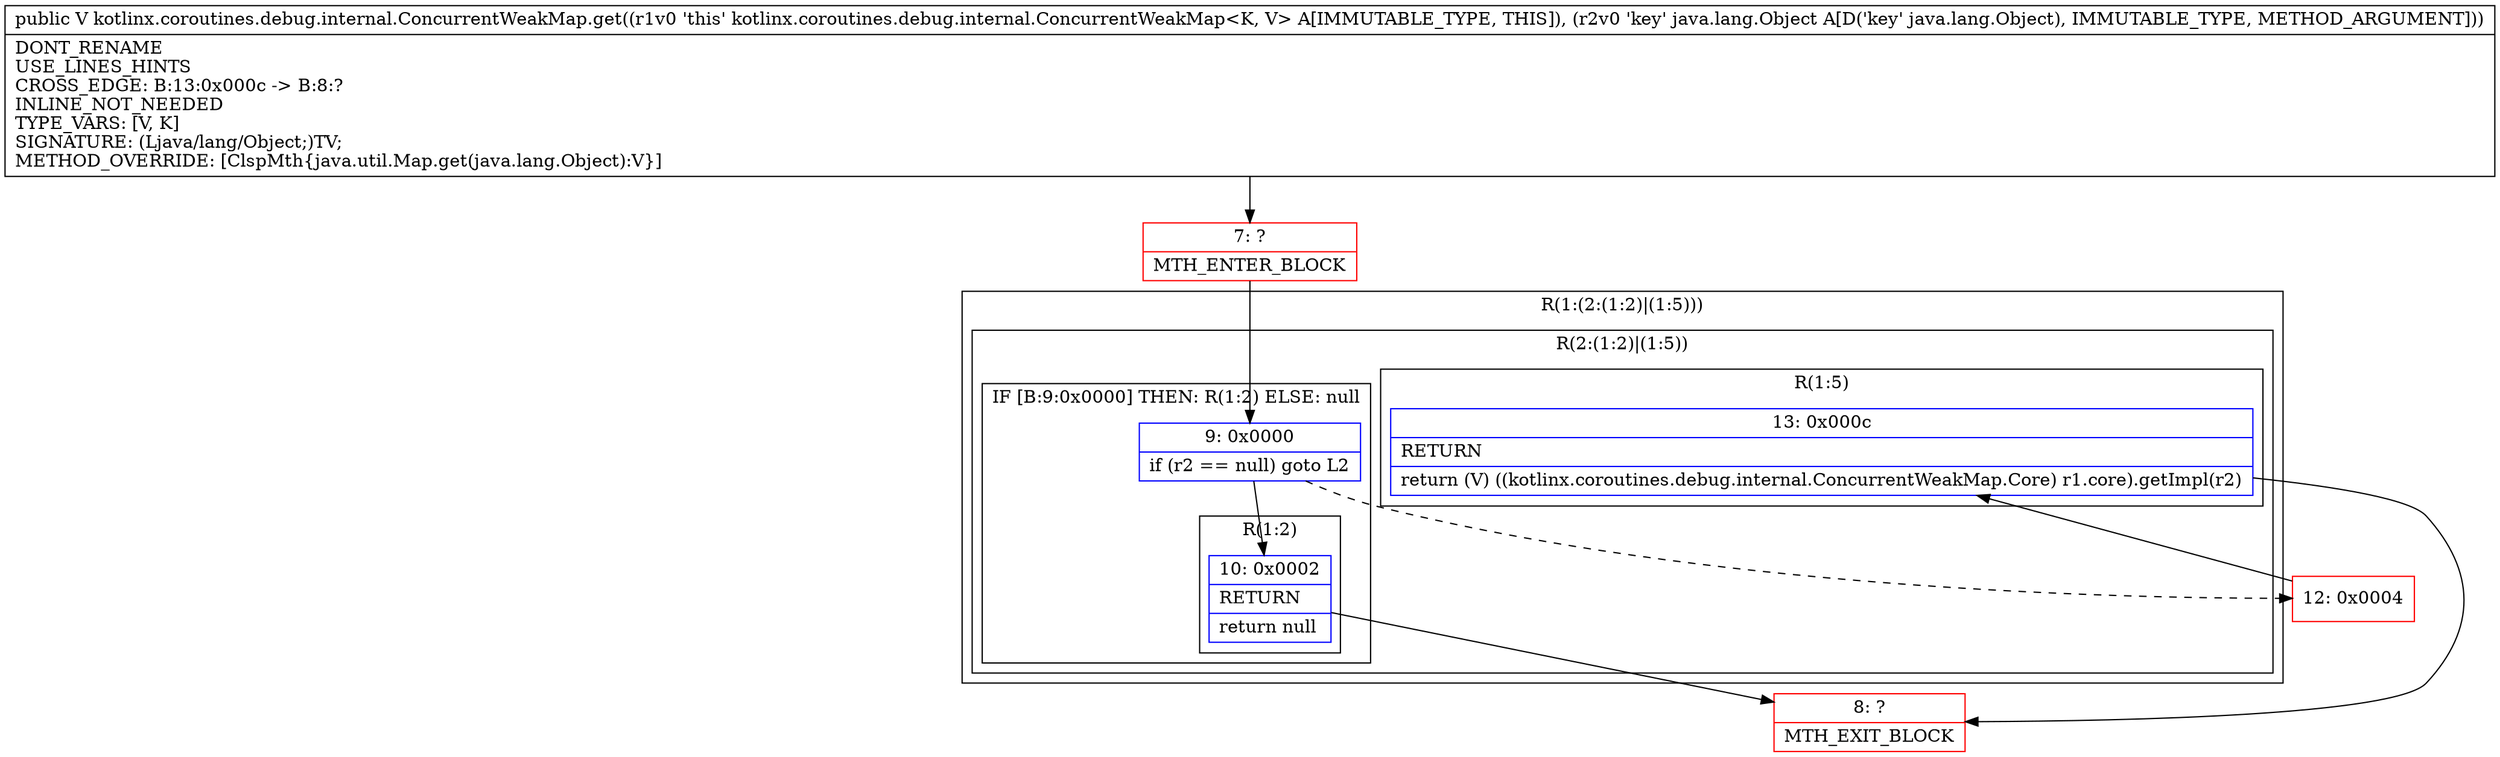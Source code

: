 digraph "CFG forkotlinx.coroutines.debug.internal.ConcurrentWeakMap.get(Ljava\/lang\/Object;)Ljava\/lang\/Object;" {
subgraph cluster_Region_1656363055 {
label = "R(1:(2:(1:2)|(1:5)))";
node [shape=record,color=blue];
subgraph cluster_Region_1058840169 {
label = "R(2:(1:2)|(1:5))";
node [shape=record,color=blue];
subgraph cluster_IfRegion_756066038 {
label = "IF [B:9:0x0000] THEN: R(1:2) ELSE: null";
node [shape=record,color=blue];
Node_9 [shape=record,label="{9\:\ 0x0000|if (r2 == null) goto L2\l}"];
subgraph cluster_Region_343347384 {
label = "R(1:2)";
node [shape=record,color=blue];
Node_10 [shape=record,label="{10\:\ 0x0002|RETURN\l|return null\l}"];
}
}
subgraph cluster_Region_641603961 {
label = "R(1:5)";
node [shape=record,color=blue];
Node_13 [shape=record,label="{13\:\ 0x000c|RETURN\l|return (V) ((kotlinx.coroutines.debug.internal.ConcurrentWeakMap.Core) r1.core).getImpl(r2)\l}"];
}
}
}
Node_7 [shape=record,color=red,label="{7\:\ ?|MTH_ENTER_BLOCK\l}"];
Node_8 [shape=record,color=red,label="{8\:\ ?|MTH_EXIT_BLOCK\l}"];
Node_12 [shape=record,color=red,label="{12\:\ 0x0004}"];
MethodNode[shape=record,label="{public V kotlinx.coroutines.debug.internal.ConcurrentWeakMap.get((r1v0 'this' kotlinx.coroutines.debug.internal.ConcurrentWeakMap\<K, V\> A[IMMUTABLE_TYPE, THIS]), (r2v0 'key' java.lang.Object A[D('key' java.lang.Object), IMMUTABLE_TYPE, METHOD_ARGUMENT]))  | DONT_RENAME\lUSE_LINES_HINTS\lCROSS_EDGE: B:13:0x000c \-\> B:8:?\lINLINE_NOT_NEEDED\lTYPE_VARS: [V, K]\lSIGNATURE: (Ljava\/lang\/Object;)TV;\lMETHOD_OVERRIDE: [ClspMth\{java.util.Map.get(java.lang.Object):V\}]\l}"];
MethodNode -> Node_7;Node_9 -> Node_10;
Node_9 -> Node_12[style=dashed];
Node_10 -> Node_8;
Node_13 -> Node_8;
Node_7 -> Node_9;
Node_12 -> Node_13;
}

